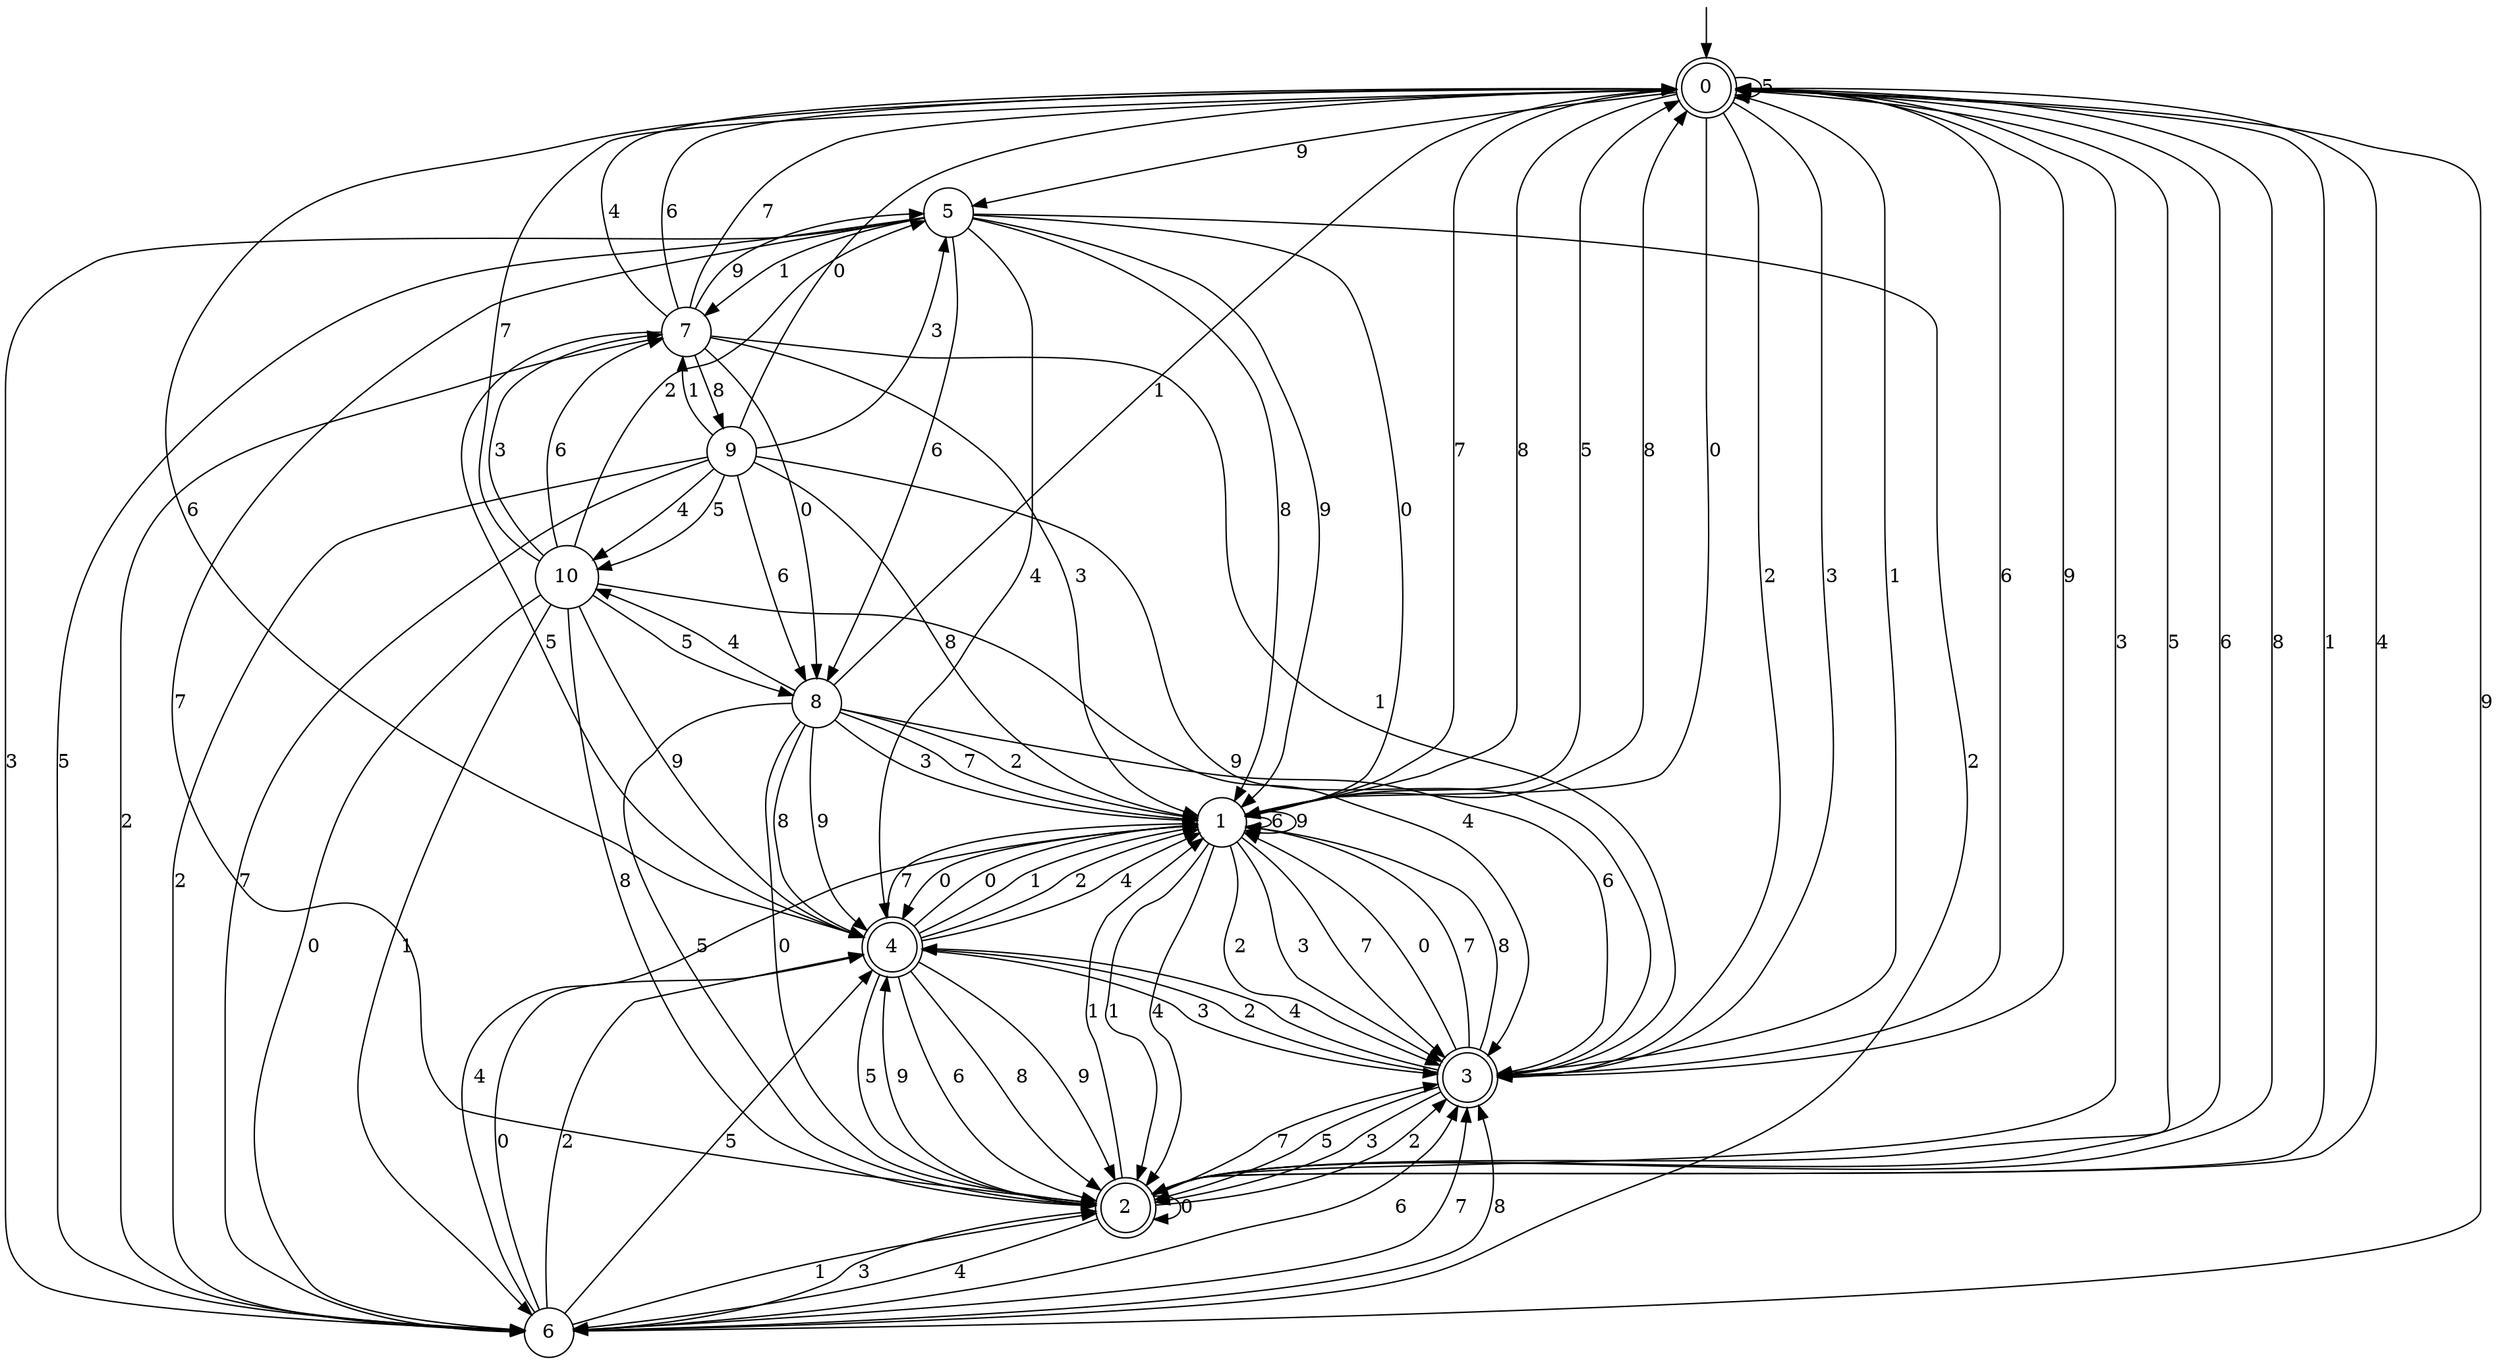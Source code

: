 digraph g {

	s0 [shape="doublecircle" label="0"];
	s1 [shape="circle" label="1"];
	s2 [shape="doublecircle" label="2"];
	s3 [shape="doublecircle" label="3"];
	s4 [shape="doublecircle" label="4"];
	s5 [shape="circle" label="5"];
	s6 [shape="circle" label="6"];
	s7 [shape="circle" label="7"];
	s8 [shape="circle" label="8"];
	s9 [shape="circle" label="9"];
	s10 [shape="circle" label="10"];
	s0 -> s1 [label="0"];
	s0 -> s2 [label="1"];
	s0 -> s3 [label="2"];
	s0 -> s3 [label="3"];
	s0 -> s2 [label="4"];
	s0 -> s0 [label="5"];
	s0 -> s4 [label="6"];
	s0 -> s1 [label="7"];
	s0 -> s1 [label="8"];
	s0 -> s5 [label="9"];
	s1 -> s4 [label="0"];
	s1 -> s2 [label="1"];
	s1 -> s3 [label="2"];
	s1 -> s3 [label="3"];
	s1 -> s2 [label="4"];
	s1 -> s0 [label="5"];
	s1 -> s1 [label="6"];
	s1 -> s3 [label="7"];
	s1 -> s0 [label="8"];
	s1 -> s1 [label="9"];
	s2 -> s2 [label="0"];
	s2 -> s1 [label="1"];
	s2 -> s3 [label="2"];
	s2 -> s0 [label="3"];
	s2 -> s6 [label="4"];
	s2 -> s0 [label="5"];
	s2 -> s0 [label="6"];
	s2 -> s3 [label="7"];
	s2 -> s0 [label="8"];
	s2 -> s4 [label="9"];
	s3 -> s1 [label="0"];
	s3 -> s0 [label="1"];
	s3 -> s4 [label="2"];
	s3 -> s2 [label="3"];
	s3 -> s4 [label="4"];
	s3 -> s2 [label="5"];
	s3 -> s0 [label="6"];
	s3 -> s1 [label="7"];
	s3 -> s1 [label="8"];
	s3 -> s0 [label="9"];
	s4 -> s1 [label="0"];
	s4 -> s1 [label="1"];
	s4 -> s1 [label="2"];
	s4 -> s3 [label="3"];
	s4 -> s1 [label="4"];
	s4 -> s2 [label="5"];
	s4 -> s2 [label="6"];
	s4 -> s1 [label="7"];
	s4 -> s2 [label="8"];
	s4 -> s2 [label="9"];
	s5 -> s1 [label="0"];
	s5 -> s7 [label="1"];
	s5 -> s6 [label="2"];
	s5 -> s6 [label="3"];
	s5 -> s4 [label="4"];
	s5 -> s6 [label="5"];
	s5 -> s8 [label="6"];
	s5 -> s2 [label="7"];
	s5 -> s1 [label="8"];
	s5 -> s1 [label="9"];
	s6 -> s4 [label="0"];
	s6 -> s2 [label="1"];
	s6 -> s4 [label="2"];
	s6 -> s2 [label="3"];
	s6 -> s1 [label="4"];
	s6 -> s4 [label="5"];
	s6 -> s3 [label="6"];
	s6 -> s3 [label="7"];
	s6 -> s3 [label="8"];
	s6 -> s0 [label="9"];
	s7 -> s8 [label="0"];
	s7 -> s3 [label="1"];
	s7 -> s6 [label="2"];
	s7 -> s1 [label="3"];
	s7 -> s0 [label="4"];
	s7 -> s4 [label="5"];
	s7 -> s0 [label="6"];
	s7 -> s0 [label="7"];
	s7 -> s9 [label="8"];
	s7 -> s5 [label="9"];
	s8 -> s2 [label="0"];
	s8 -> s0 [label="1"];
	s8 -> s1 [label="2"];
	s8 -> s1 [label="3"];
	s8 -> s10 [label="4"];
	s8 -> s2 [label="5"];
	s8 -> s3 [label="6"];
	s8 -> s1 [label="7"];
	s8 -> s4 [label="8"];
	s8 -> s4 [label="9"];
	s9 -> s0 [label="0"];
	s9 -> s7 [label="1"];
	s9 -> s6 [label="2"];
	s9 -> s5 [label="3"];
	s9 -> s10 [label="4"];
	s9 -> s10 [label="5"];
	s9 -> s8 [label="6"];
	s9 -> s6 [label="7"];
	s9 -> s1 [label="8"];
	s9 -> s3 [label="9"];
	s10 -> s6 [label="0"];
	s10 -> s6 [label="1"];
	s10 -> s5 [label="2"];
	s10 -> s7 [label="3"];
	s10 -> s3 [label="4"];
	s10 -> s8 [label="5"];
	s10 -> s7 [label="6"];
	s10 -> s0 [label="7"];
	s10 -> s2 [label="8"];
	s10 -> s4 [label="9"];

__start0 [label="" shape="none" width="0" height="0"];
__start0 -> s0;

}
